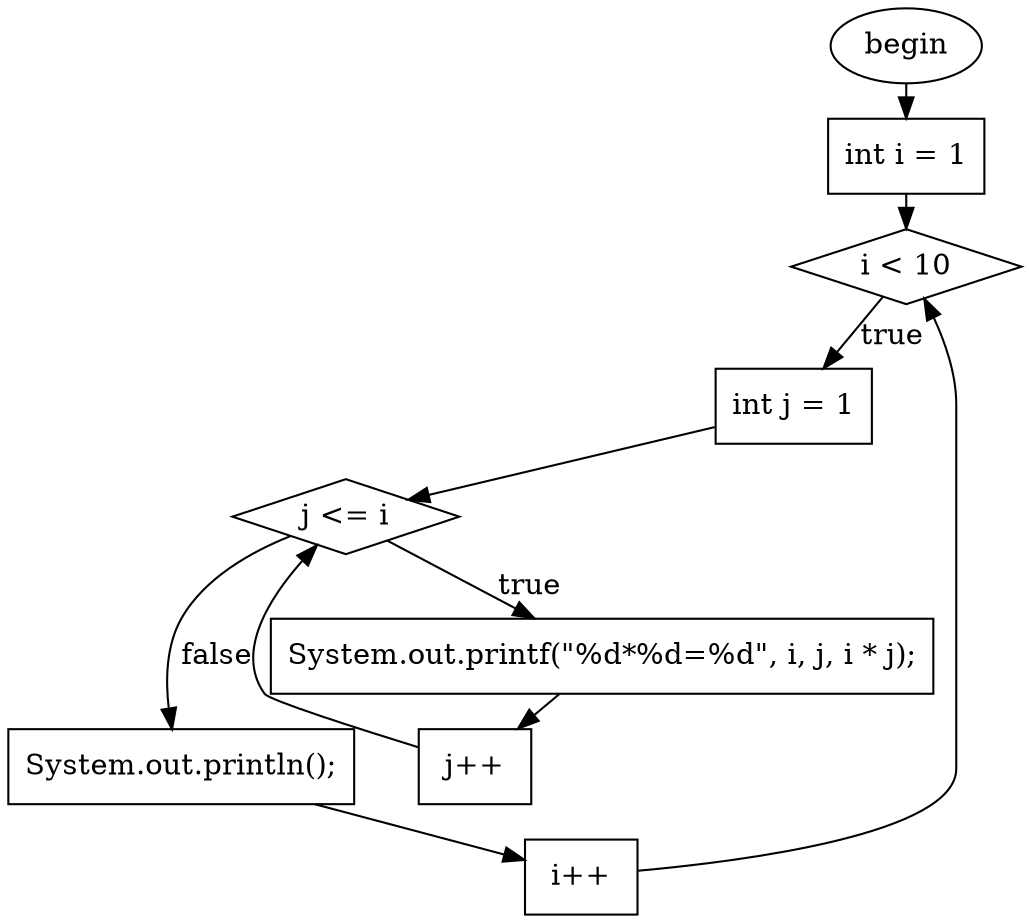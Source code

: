 digraph G{
ranksep = 0.1;
nodesep = 0.1;
F0T0[ shape=ellipse, label="begin", style="filled", fillcolor="white"]
F40T221[ shape=box, label="int i = 1", style="filled", fillcolor="white"]
F56T61[ shape=diamond, label="i \< 10", style="filled", fillcolor="white"]
F73T195[ shape=box, label="int j = 1", style="filled", fillcolor="white"]
F89T94[ shape=diamond, label="j \<= i", style="filled", fillcolor="white"]
F149T191[ shape=box, label="System.out.printf(\"%d*%d=%d\", i, j, i * j);", style="filled", fillcolor="white"]
F97T99[ shape=box, label="j++", style="filled", fillcolor="white"]
F199T219[ shape=box, label="System.out.println();", style="filled", fillcolor="white"]
F64T66[ shape=box, label="i++", style="filled", fillcolor="white"]
F0T0 -> F40T221
F149T191 -> F97T99
F199T219 -> F64T66
F56T61 -> F73T195[label="true", minlen=1]
F89T94 -> F149T191[label="true", minlen=1]
F40T221 -> F56T61
F73T195 -> F89T94
F97T99 -> F89T94
F64T66 -> F56T61
F89T94 -> F199T219[label="false", minlen=2]
}
